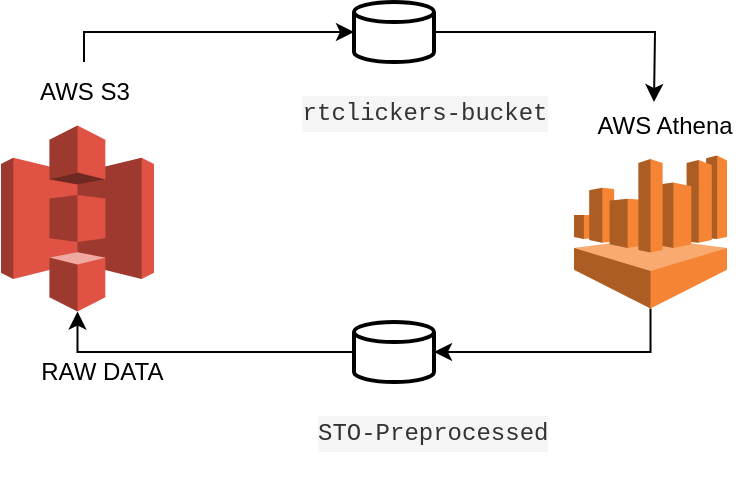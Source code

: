 <mxfile version="21.0.4" type="github">
  <diagram name="Page-1" id="jlzfXwpS1hxZWyt-3gQ-">
    <mxGraphModel dx="1434" dy="864" grid="1" gridSize="10" guides="1" tooltips="1" connect="1" arrows="1" fold="1" page="1" pageScale="1" pageWidth="850" pageHeight="1100" math="0" shadow="0">
      <root>
        <mxCell id="0" />
        <mxCell id="1" parent="0" />
        <mxCell id="GPVjwP7J1jZu0ZkHW_kr-2" value="&amp;nbsp;RAW DATA" style="text;html=1;align=center;verticalAlign=middle;resizable=0;points=[];autosize=1;strokeColor=none;fillColor=none;" vertex="1" parent="1">
          <mxGeometry x="86.75" y="480" width="90" height="30" as="geometry" />
        </mxCell>
        <mxCell id="GPVjwP7J1jZu0ZkHW_kr-23" style="edgeStyle=orthogonalEdgeStyle;rounded=0;orthogonalLoop=1;jettySize=auto;html=1;entryX=0;entryY=0.5;entryDx=0;entryDy=0;entryPerimeter=0;" edge="1" parent="1" source="GPVjwP7J1jZu0ZkHW_kr-3" target="GPVjwP7J1jZu0ZkHW_kr-7">
          <mxGeometry relative="1" as="geometry">
            <Array as="points">
              <mxPoint x="125" y="325" />
            </Array>
          </mxGeometry>
        </mxCell>
        <mxCell id="GPVjwP7J1jZu0ZkHW_kr-3" value="AWS S3" style="text;html=1;align=center;verticalAlign=middle;resizable=0;points=[];autosize=1;strokeColor=none;fillColor=none;" vertex="1" parent="1">
          <mxGeometry x="90" y="340" width="70" height="30" as="geometry" />
        </mxCell>
        <mxCell id="GPVjwP7J1jZu0ZkHW_kr-22" style="edgeStyle=orthogonalEdgeStyle;rounded=0;orthogonalLoop=1;jettySize=auto;html=1;entryX=1;entryY=0.5;entryDx=0;entryDy=0;entryPerimeter=0;" edge="1" parent="1" source="GPVjwP7J1jZu0ZkHW_kr-4" target="GPVjwP7J1jZu0ZkHW_kr-10">
          <mxGeometry relative="1" as="geometry">
            <Array as="points">
              <mxPoint x="408" y="485" />
            </Array>
          </mxGeometry>
        </mxCell>
        <mxCell id="GPVjwP7J1jZu0ZkHW_kr-4" value="" style="outlineConnect=0;dashed=0;verticalLabelPosition=bottom;verticalAlign=top;align=center;html=1;shape=mxgraph.aws3.athena;fillColor=#F58534;gradientColor=none;" vertex="1" parent="1">
          <mxGeometry x="370" y="386.75" width="76.5" height="76.5" as="geometry" />
        </mxCell>
        <mxCell id="GPVjwP7J1jZu0ZkHW_kr-5" value="" style="outlineConnect=0;dashed=0;verticalLabelPosition=bottom;verticalAlign=top;align=center;html=1;shape=mxgraph.aws3.s3;fillColor=#E05243;gradientColor=none;" vertex="1" parent="1">
          <mxGeometry x="83.5" y="371.75" width="76.5" height="93" as="geometry" />
        </mxCell>
        <mxCell id="GPVjwP7J1jZu0ZkHW_kr-6" value="AWS Athena" style="text;html=1;align=center;verticalAlign=middle;resizable=0;points=[];autosize=1;strokeColor=none;fillColor=none;" vertex="1" parent="1">
          <mxGeometry x="370" y="356.75" width="90" height="30" as="geometry" />
        </mxCell>
        <mxCell id="GPVjwP7J1jZu0ZkHW_kr-21" style="edgeStyle=orthogonalEdgeStyle;rounded=0;orthogonalLoop=1;jettySize=auto;html=1;exitX=1;exitY=0.5;exitDx=0;exitDy=0;exitPerimeter=0;" edge="1" parent="1" source="GPVjwP7J1jZu0ZkHW_kr-7">
          <mxGeometry relative="1" as="geometry">
            <mxPoint x="410" y="360" as="targetPoint" />
          </mxGeometry>
        </mxCell>
        <mxCell id="GPVjwP7J1jZu0ZkHW_kr-7" value="" style="strokeWidth=2;html=1;shape=mxgraph.flowchart.database;whiteSpace=wrap;" vertex="1" parent="1">
          <mxGeometry x="260" y="310" width="40" height="30" as="geometry" />
        </mxCell>
        <mxCell id="GPVjwP7J1jZu0ZkHW_kr-8" value="&lt;div style=&quot;text-align: start; color: rgb(51, 51, 51); background-color: rgb(245, 245, 245); font-family: Menlo, Monaco, &amp;quot;Courier New&amp;quot;, monospace; line-height: 18px;&quot;&gt;rtclickers-bucket&lt;/div&gt;" style="text;html=1;align=center;verticalAlign=middle;resizable=0;points=[];autosize=1;strokeColor=none;fillColor=none;" vertex="1" parent="1">
          <mxGeometry x="220" y="350" width="150" height="30" as="geometry" />
        </mxCell>
        <mxCell id="GPVjwP7J1jZu0ZkHW_kr-9" value="&lt;div style=&quot;font-style: normal; font-variant-caps: normal; font-weight: normal; letter-spacing: normal; text-align: start; text-indent: 0px; text-transform: none; word-spacing: 0px; -webkit-text-stroke-width: 0px; text-decoration: none; color: rgb(51, 51, 51); background-color: rgb(245, 245, 245); font-family: Menlo, Monaco, &amp;quot;Courier New&amp;quot;, monospace; font-size: 12px; line-height: 18px;&quot;&gt;&lt;div&gt;STO-Preprocessed&lt;/div&gt;&lt;/div&gt;" style="text;whiteSpace=wrap;html=1;" vertex="1" parent="1">
          <mxGeometry x="240" y="510" width="160" height="40" as="geometry" />
        </mxCell>
        <mxCell id="GPVjwP7J1jZu0ZkHW_kr-19" value="" style="edgeStyle=orthogonalEdgeStyle;rounded=0;orthogonalLoop=1;jettySize=auto;html=1;" edge="1" parent="1" source="GPVjwP7J1jZu0ZkHW_kr-10" target="GPVjwP7J1jZu0ZkHW_kr-5">
          <mxGeometry relative="1" as="geometry" />
        </mxCell>
        <mxCell id="GPVjwP7J1jZu0ZkHW_kr-10" value="" style="strokeWidth=2;html=1;shape=mxgraph.flowchart.database;whiteSpace=wrap;" vertex="1" parent="1">
          <mxGeometry x="260" y="470" width="40" height="30" as="geometry" />
        </mxCell>
      </root>
    </mxGraphModel>
  </diagram>
</mxfile>
